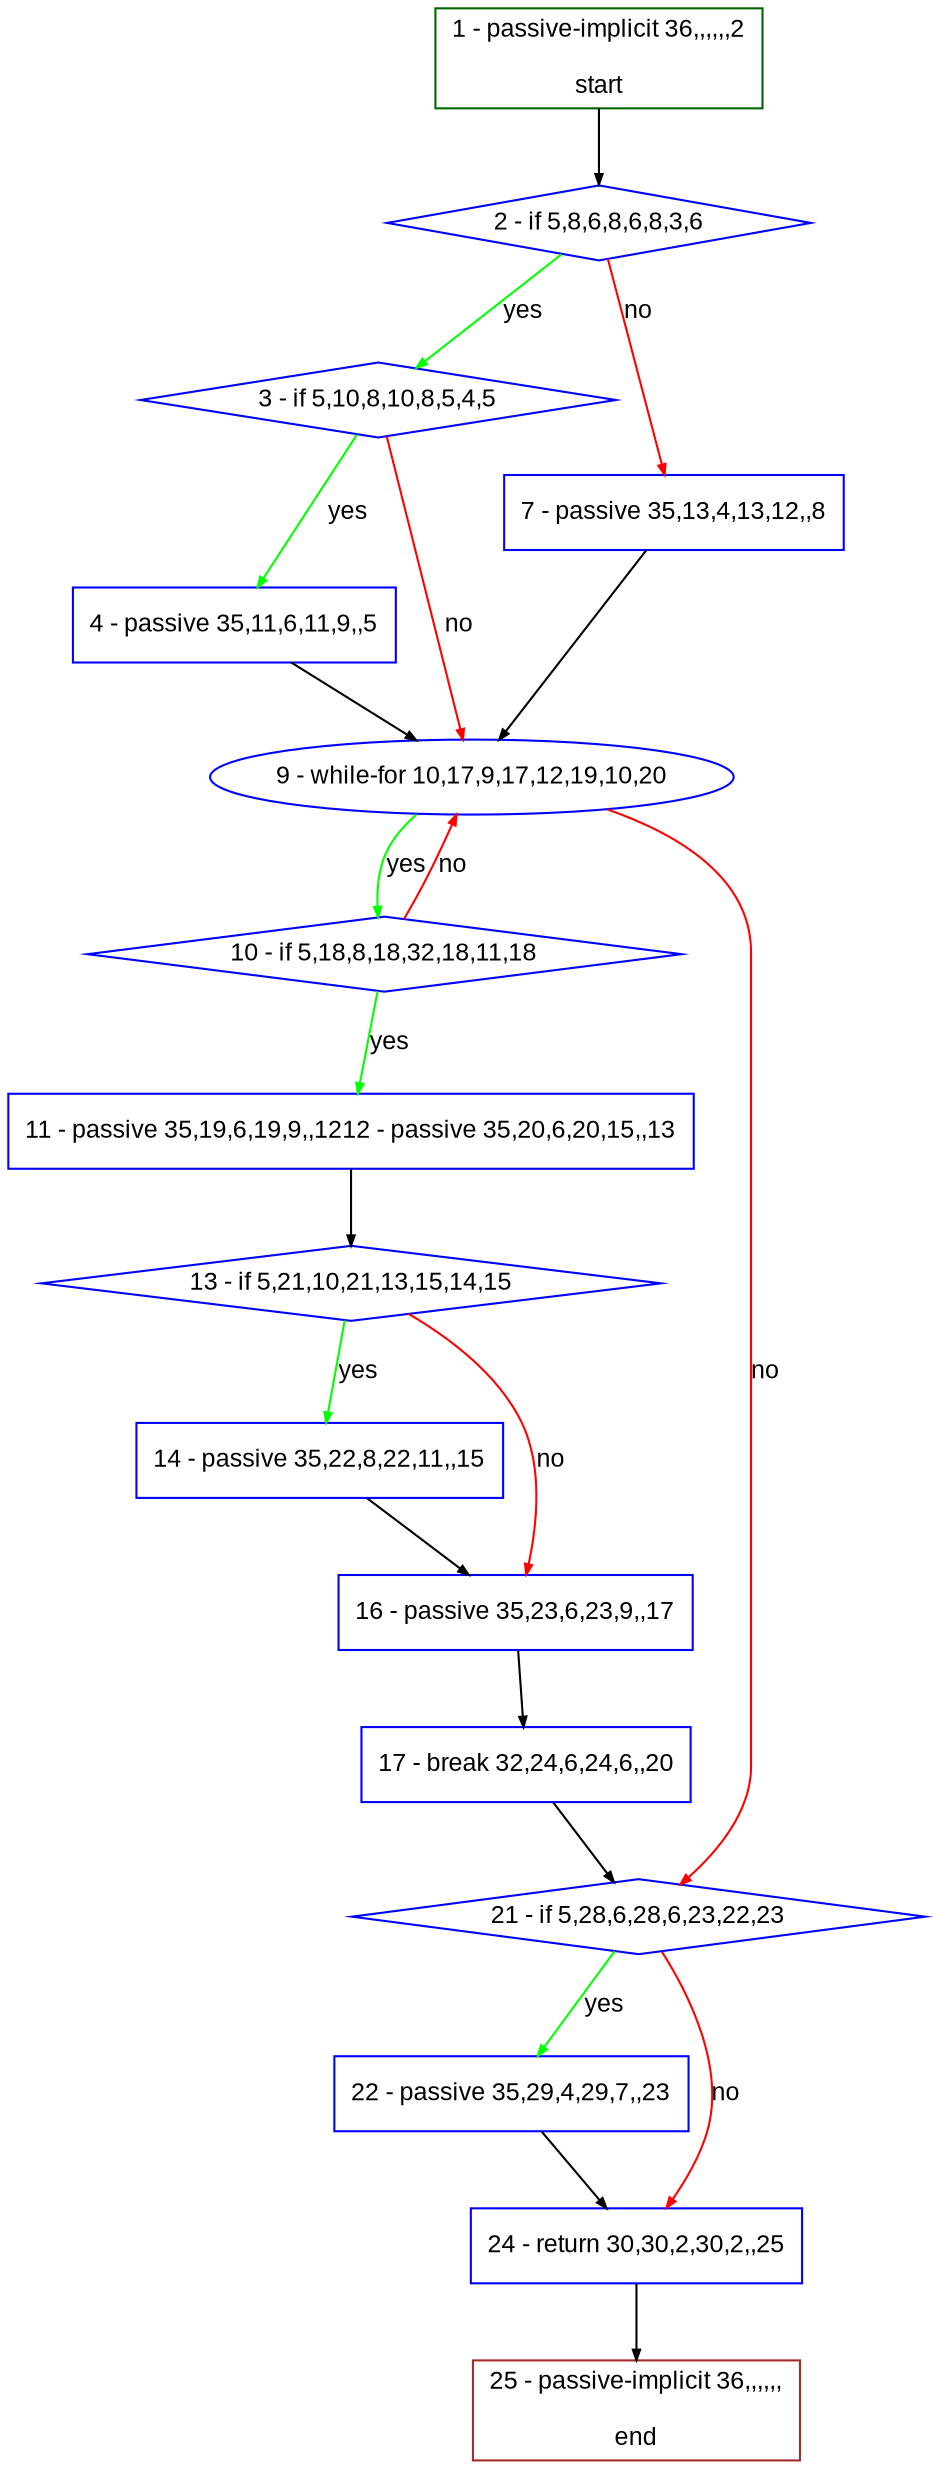 digraph "" {
  graph [bgcolor="white", fillcolor="#FFFFCC", pack="true", packmode="clust", fontname="Arial", label="", fontsize="12", compound="true", style="rounded,filled"];
  node [node_initialized="no", fillcolor="white", fontname="Arial", label="", color="grey", fontsize="12", fixedsize="false", compound="true", shape="rectangle", style="filled"];
  edge [arrowtail="none", lhead="", fontcolor="black", fontname="Arial", label="", color="black", fontsize="12", arrowhead="normal", arrowsize="0.5", compound="true", ltail="", dir="forward"];
  __N1 [fillcolor="#ffffff", label="2 - if 5,8,6,8,6,8,3,6", color="#0000ff", shape="diamond", style="filled"];
  __N2 [fillcolor="#ffffff", label="1 - passive-implicit 36,,,,,,2\n\nstart", color="#006400", shape="box", style="filled"];
  __N3 [fillcolor="#ffffff", label="3 - if 5,10,8,10,8,5,4,5", color="#0000ff", shape="diamond", style="filled"];
  __N4 [fillcolor="#ffffff", label="7 - passive 35,13,4,13,12,,8", color="#0000ff", shape="box", style="filled"];
  __N5 [fillcolor="#ffffff", label="4 - passive 35,11,6,11,9,,5", color="#0000ff", shape="box", style="filled"];
  __N6 [fillcolor="#ffffff", label="9 - while-for 10,17,9,17,12,19,10,20", color="#0000ff", shape="oval", style="filled"];
  __N7 [fillcolor="#ffffff", label="10 - if 5,18,8,18,32,18,11,18", color="#0000ff", shape="diamond", style="filled"];
  __N8 [fillcolor="#ffffff", label="21 - if 5,28,6,28,6,23,22,23", color="#0000ff", shape="diamond", style="filled"];
  __N9 [fillcolor="#ffffff", label="11 - passive 35,19,6,19,9,,1212 - passive 35,20,6,20,15,,13", color="#0000ff", shape="box", style="filled"];
  __N10 [fillcolor="#ffffff", label="13 - if 5,21,10,21,13,15,14,15", color="#0000ff", shape="diamond", style="filled"];
  __N11 [fillcolor="#ffffff", label="14 - passive 35,22,8,22,11,,15", color="#0000ff", shape="box", style="filled"];
  __N12 [fillcolor="#ffffff", label="16 - passive 35,23,6,23,9,,17", color="#0000ff", shape="box", style="filled"];
  __N13 [fillcolor="#ffffff", label="17 - break 32,24,6,24,6,,20", color="#0000ff", shape="box", style="filled"];
  __N14 [fillcolor="#ffffff", label="22 - passive 35,29,4,29,7,,23", color="#0000ff", shape="box", style="filled"];
  __N15 [fillcolor="#ffffff", label="24 - return 30,30,2,30,2,,25", color="#0000ff", shape="box", style="filled"];
  __N16 [fillcolor="#ffffff", label="25 - passive-implicit 36,,,,,,\n\nend", color="#a52a2a", shape="box", style="filled"];
  __N2 -> __N1 [arrowtail="none", color="#000000", label="", arrowhead="normal", dir="forward"];
  __N1 -> __N3 [arrowtail="none", color="#00ff00", label="yes", arrowhead="normal", dir="forward"];
  __N1 -> __N4 [arrowtail="none", color="#ff0000", label="no", arrowhead="normal", dir="forward"];
  __N3 -> __N5 [arrowtail="none", color="#00ff00", label="yes", arrowhead="normal", dir="forward"];
  __N3 -> __N6 [arrowtail="none", color="#ff0000", label="no", arrowhead="normal", dir="forward"];
  __N5 -> __N6 [arrowtail="none", color="#000000", label="", arrowhead="normal", dir="forward"];
  __N4 -> __N6 [arrowtail="none", color="#000000", label="", arrowhead="normal", dir="forward"];
  __N6 -> __N7 [arrowtail="none", color="#00ff00", label="yes", arrowhead="normal", dir="forward"];
  __N7 -> __N6 [arrowtail="none", color="#ff0000", label="no", arrowhead="normal", dir="forward"];
  __N6 -> __N8 [arrowtail="none", color="#ff0000", label="no", arrowhead="normal", dir="forward"];
  __N7 -> __N9 [arrowtail="none", color="#00ff00", label="yes", arrowhead="normal", dir="forward"];
  __N9 -> __N10 [arrowtail="none", color="#000000", label="", arrowhead="normal", dir="forward"];
  __N10 -> __N11 [arrowtail="none", color="#00ff00", label="yes", arrowhead="normal", dir="forward"];
  __N10 -> __N12 [arrowtail="none", color="#ff0000", label="no", arrowhead="normal", dir="forward"];
  __N11 -> __N12 [arrowtail="none", color="#000000", label="", arrowhead="normal", dir="forward"];
  __N12 -> __N13 [arrowtail="none", color="#000000", label="", arrowhead="normal", dir="forward"];
  __N13 -> __N8 [arrowtail="none", color="#000000", label="", arrowhead="normal", dir="forward"];
  __N8 -> __N14 [arrowtail="none", color="#00ff00", label="yes", arrowhead="normal", dir="forward"];
  __N8 -> __N15 [arrowtail="none", color="#ff0000", label="no", arrowhead="normal", dir="forward"];
  __N14 -> __N15 [arrowtail="none", color="#000000", label="", arrowhead="normal", dir="forward"];
  __N15 -> __N16 [arrowtail="none", color="#000000", label="", arrowhead="normal", dir="forward"];
}
